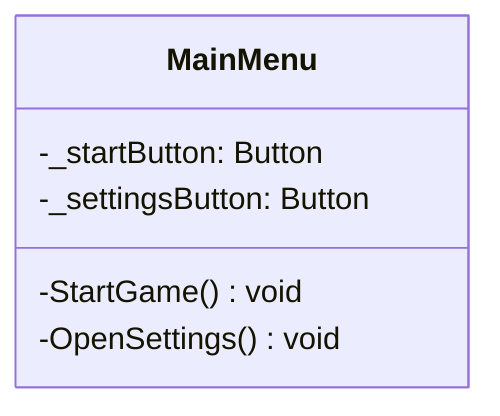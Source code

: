 classDiagram
    class MainMenu {
        -_startButton: Button
        -_settingsButton: Button
        
        -StartGame() void
        -OpenSettings() void
    }